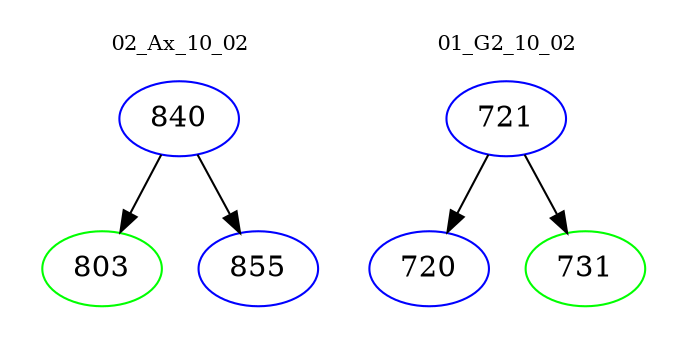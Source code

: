 digraph{
subgraph cluster_0 {
color = white
label = "02_Ax_10_02";
fontsize=10;
T0_840 [label="840", color="blue"]
T0_840 -> T0_803 [color="black"]
T0_803 [label="803", color="green"]
T0_840 -> T0_855 [color="black"]
T0_855 [label="855", color="blue"]
}
subgraph cluster_1 {
color = white
label = "01_G2_10_02";
fontsize=10;
T1_721 [label="721", color="blue"]
T1_721 -> T1_720 [color="black"]
T1_720 [label="720", color="blue"]
T1_721 -> T1_731 [color="black"]
T1_731 [label="731", color="green"]
}
}
